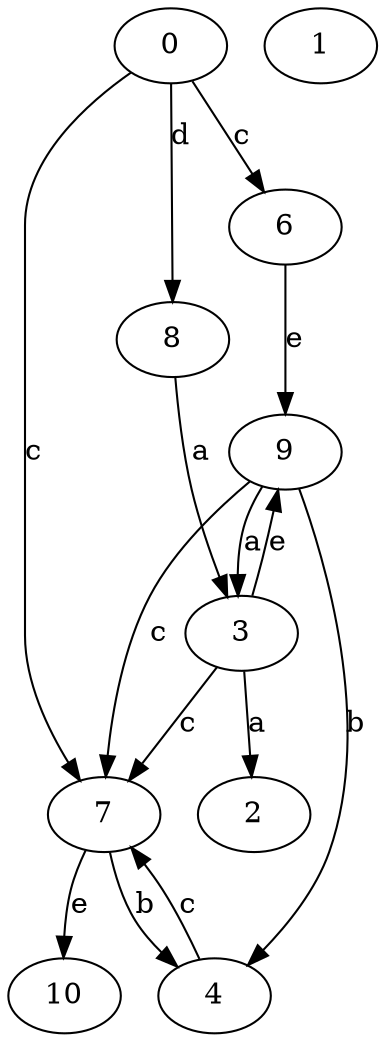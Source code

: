 strict digraph  {
0;
2;
3;
4;
1;
6;
7;
8;
9;
10;
0 -> 6  [label=c];
0 -> 7  [label=c];
0 -> 8  [label=d];
3 -> 2  [label=a];
3 -> 7  [label=c];
3 -> 9  [label=e];
4 -> 7  [label=c];
6 -> 9  [label=e];
7 -> 4  [label=b];
7 -> 10  [label=e];
8 -> 3  [label=a];
9 -> 3  [label=a];
9 -> 4  [label=b];
9 -> 7  [label=c];
}
